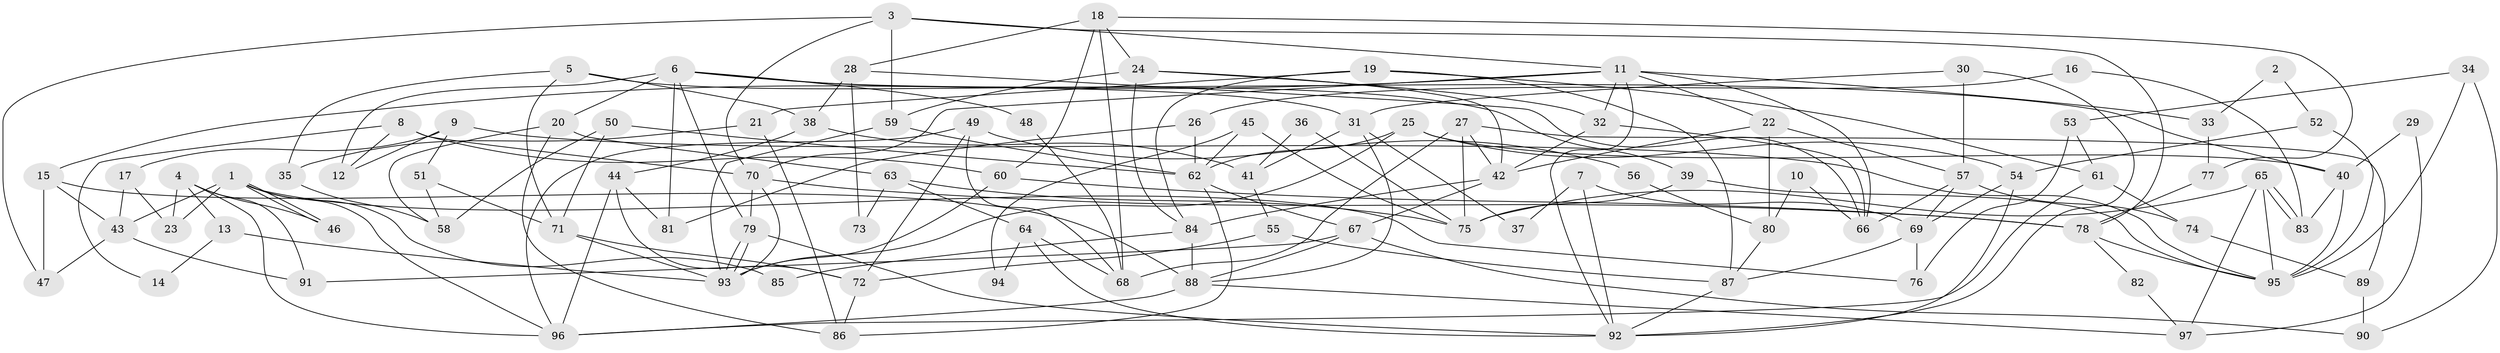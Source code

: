 // coarse degree distribution, {6: 0.13333333333333333, 3: 0.1, 5: 0.21666666666666667, 8: 0.08333333333333333, 4: 0.26666666666666666, 10: 0.016666666666666666, 2: 0.1, 7: 0.05, 9: 0.03333333333333333}
// Generated by graph-tools (version 1.1) at 2025/41/03/06/25 10:41:56]
// undirected, 97 vertices, 194 edges
graph export_dot {
graph [start="1"]
  node [color=gray90,style=filled];
  1;
  2;
  3;
  4;
  5;
  6;
  7;
  8;
  9;
  10;
  11;
  12;
  13;
  14;
  15;
  16;
  17;
  18;
  19;
  20;
  21;
  22;
  23;
  24;
  25;
  26;
  27;
  28;
  29;
  30;
  31;
  32;
  33;
  34;
  35;
  36;
  37;
  38;
  39;
  40;
  41;
  42;
  43;
  44;
  45;
  46;
  47;
  48;
  49;
  50;
  51;
  52;
  53;
  54;
  55;
  56;
  57;
  58;
  59;
  60;
  61;
  62;
  63;
  64;
  65;
  66;
  67;
  68;
  69;
  70;
  71;
  72;
  73;
  74;
  75;
  76;
  77;
  78;
  79;
  80;
  81;
  82;
  83;
  84;
  85;
  86;
  87;
  88;
  89;
  90;
  91;
  92;
  93;
  94;
  95;
  96;
  97;
  1 -- 23;
  1 -- 46;
  1 -- 46;
  1 -- 43;
  1 -- 76;
  1 -- 85;
  1 -- 96;
  2 -- 33;
  2 -- 52;
  3 -- 11;
  3 -- 59;
  3 -- 47;
  3 -- 70;
  3 -- 78;
  4 -- 96;
  4 -- 91;
  4 -- 13;
  4 -- 23;
  4 -- 46;
  5 -- 71;
  5 -- 38;
  5 -- 35;
  5 -- 39;
  6 -- 79;
  6 -- 40;
  6 -- 12;
  6 -- 20;
  6 -- 31;
  6 -- 48;
  6 -- 81;
  7 -- 92;
  7 -- 69;
  7 -- 37;
  8 -- 60;
  8 -- 70;
  8 -- 12;
  8 -- 14;
  9 -- 12;
  9 -- 95;
  9 -- 17;
  9 -- 51;
  10 -- 66;
  10 -- 80;
  11 -- 70;
  11 -- 66;
  11 -- 15;
  11 -- 22;
  11 -- 32;
  11 -- 33;
  11 -- 92;
  13 -- 93;
  13 -- 14;
  15 -- 47;
  15 -- 43;
  15 -- 88;
  16 -- 83;
  16 -- 26;
  17 -- 43;
  17 -- 23;
  18 -- 60;
  18 -- 24;
  18 -- 28;
  18 -- 68;
  18 -- 77;
  19 -- 61;
  19 -- 84;
  19 -- 21;
  19 -- 87;
  20 -- 86;
  20 -- 58;
  20 -- 63;
  21 -- 35;
  21 -- 86;
  22 -- 42;
  22 -- 57;
  22 -- 80;
  24 -- 59;
  24 -- 32;
  24 -- 42;
  24 -- 84;
  25 -- 54;
  25 -- 93;
  25 -- 40;
  25 -- 62;
  26 -- 81;
  26 -- 62;
  27 -- 42;
  27 -- 68;
  27 -- 75;
  27 -- 89;
  28 -- 66;
  28 -- 38;
  28 -- 73;
  29 -- 40;
  29 -- 97;
  30 -- 92;
  30 -- 31;
  30 -- 57;
  31 -- 88;
  31 -- 37;
  31 -- 41;
  32 -- 42;
  32 -- 66;
  33 -- 77;
  34 -- 95;
  34 -- 53;
  34 -- 90;
  35 -- 58;
  36 -- 41;
  36 -- 75;
  38 -- 41;
  38 -- 44;
  39 -- 75;
  39 -- 95;
  40 -- 95;
  40 -- 83;
  41 -- 55;
  42 -- 84;
  42 -- 67;
  43 -- 47;
  43 -- 91;
  44 -- 72;
  44 -- 81;
  44 -- 96;
  45 -- 75;
  45 -- 62;
  45 -- 94;
  48 -- 68;
  49 -- 96;
  49 -- 68;
  49 -- 56;
  49 -- 72;
  50 -- 62;
  50 -- 58;
  50 -- 71;
  51 -- 71;
  51 -- 58;
  52 -- 54;
  52 -- 95;
  53 -- 76;
  53 -- 61;
  54 -- 92;
  54 -- 69;
  55 -- 87;
  55 -- 72;
  56 -- 80;
  57 -- 66;
  57 -- 69;
  57 -- 74;
  59 -- 62;
  59 -- 93;
  60 -- 93;
  60 -- 78;
  61 -- 96;
  61 -- 74;
  62 -- 67;
  62 -- 86;
  63 -- 75;
  63 -- 64;
  63 -- 73;
  64 -- 92;
  64 -- 68;
  64 -- 94;
  65 -- 95;
  65 -- 83;
  65 -- 83;
  65 -- 75;
  65 -- 97;
  67 -- 88;
  67 -- 90;
  67 -- 91;
  69 -- 87;
  69 -- 76;
  70 -- 93;
  70 -- 78;
  70 -- 79;
  71 -- 72;
  71 -- 93;
  72 -- 86;
  74 -- 89;
  77 -- 78;
  78 -- 82;
  78 -- 95;
  79 -- 93;
  79 -- 93;
  79 -- 92;
  80 -- 87;
  82 -- 97;
  84 -- 88;
  84 -- 85;
  87 -- 92;
  88 -- 96;
  88 -- 97;
  89 -- 90;
}

